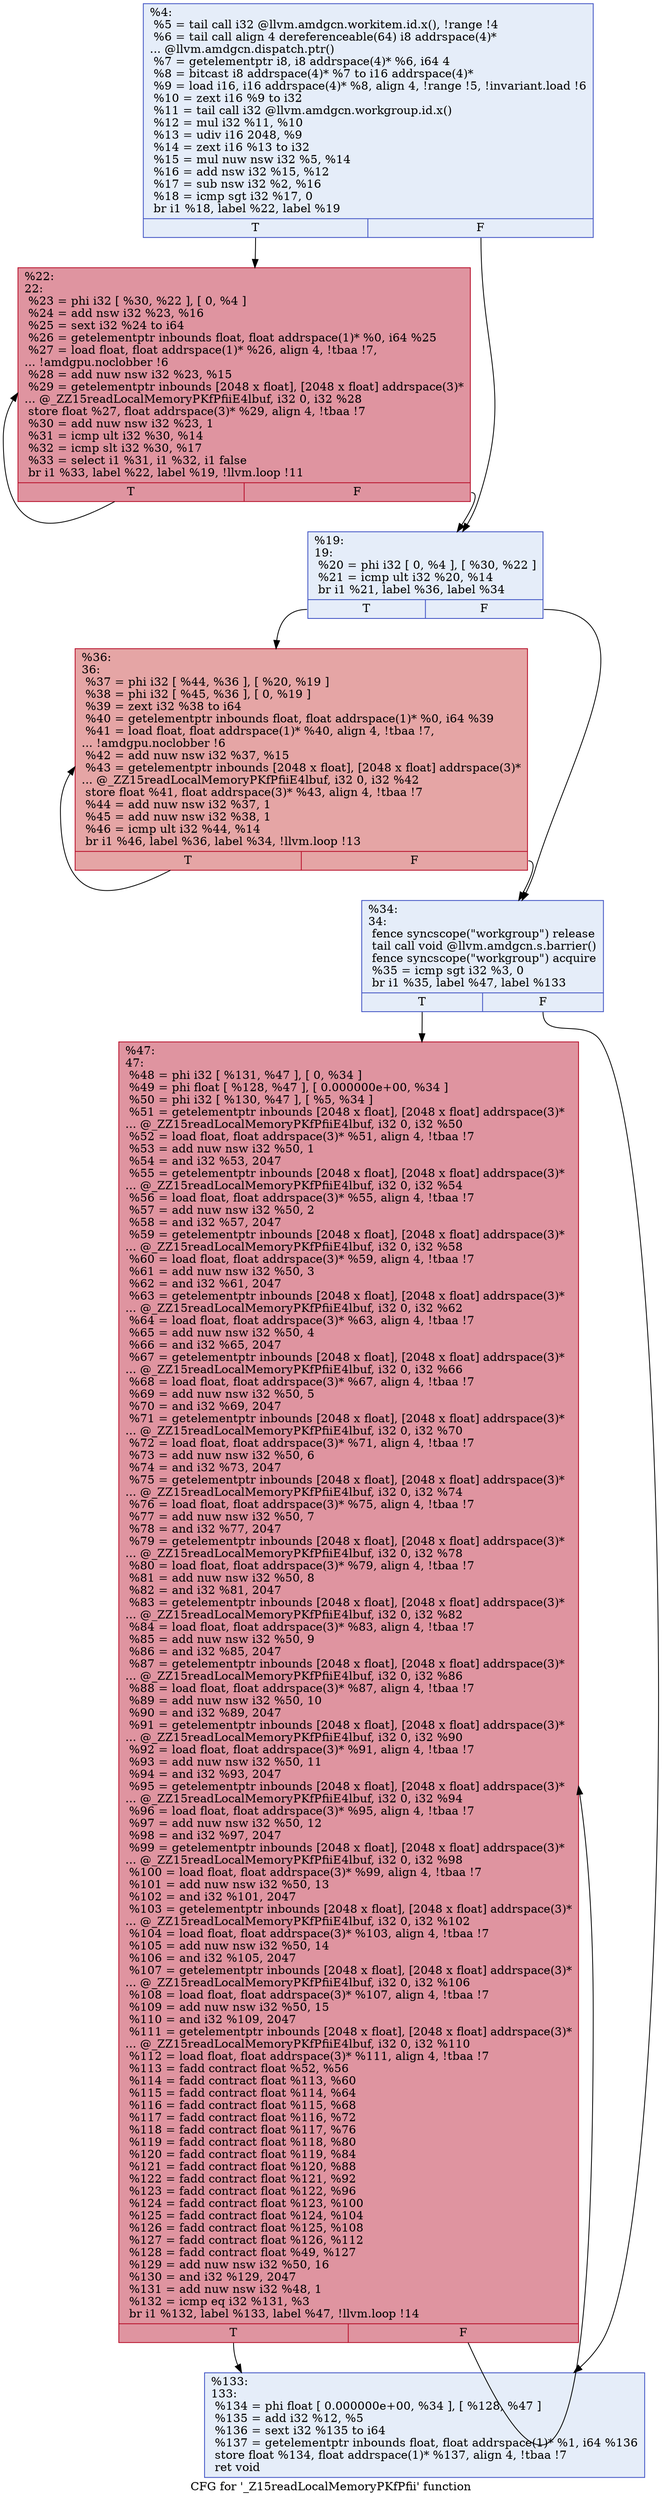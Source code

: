 digraph "CFG for '_Z15readLocalMemoryPKfPfii' function" {
	label="CFG for '_Z15readLocalMemoryPKfPfii' function";

	Node0x5f6b730 [shape=record,color="#3d50c3ff", style=filled, fillcolor="#c5d6f270",label="{%4:\l  %5 = tail call i32 @llvm.amdgcn.workitem.id.x(), !range !4\l  %6 = tail call align 4 dereferenceable(64) i8 addrspace(4)*\l... @llvm.amdgcn.dispatch.ptr()\l  %7 = getelementptr i8, i8 addrspace(4)* %6, i64 4\l  %8 = bitcast i8 addrspace(4)* %7 to i16 addrspace(4)*\l  %9 = load i16, i16 addrspace(4)* %8, align 4, !range !5, !invariant.load !6\l  %10 = zext i16 %9 to i32\l  %11 = tail call i32 @llvm.amdgcn.workgroup.id.x()\l  %12 = mul i32 %11, %10\l  %13 = udiv i16 2048, %9\l  %14 = zext i16 %13 to i32\l  %15 = mul nuw nsw i32 %5, %14\l  %16 = add nsw i32 %15, %12\l  %17 = sub nsw i32 %2, %16\l  %18 = icmp sgt i32 %17, 0\l  br i1 %18, label %22, label %19\l|{<s0>T|<s1>F}}"];
	Node0x5f6b730:s0 -> Node0x5f6d8d0;
	Node0x5f6b730:s1 -> Node0x5f6d960;
	Node0x5f6d960 [shape=record,color="#3d50c3ff", style=filled, fillcolor="#c5d6f270",label="{%19:\l19:                                               \l  %20 = phi i32 [ 0, %4 ], [ %30, %22 ]\l  %21 = icmp ult i32 %20, %14\l  br i1 %21, label %36, label %34\l|{<s0>T|<s1>F}}"];
	Node0x5f6d960:s0 -> Node0x5f6dc10;
	Node0x5f6d960:s1 -> Node0x5f6dca0;
	Node0x5f6d8d0 [shape=record,color="#b70d28ff", style=filled, fillcolor="#b70d2870",label="{%22:\l22:                                               \l  %23 = phi i32 [ %30, %22 ], [ 0, %4 ]\l  %24 = add nsw i32 %23, %16\l  %25 = sext i32 %24 to i64\l  %26 = getelementptr inbounds float, float addrspace(1)* %0, i64 %25\l  %27 = load float, float addrspace(1)* %26, align 4, !tbaa !7,\l... !amdgpu.noclobber !6\l  %28 = add nuw nsw i32 %23, %15\l  %29 = getelementptr inbounds [2048 x float], [2048 x float] addrspace(3)*\l... @_ZZ15readLocalMemoryPKfPfiiE4lbuf, i32 0, i32 %28\l  store float %27, float addrspace(3)* %29, align 4, !tbaa !7\l  %30 = add nuw nsw i32 %23, 1\l  %31 = icmp ult i32 %30, %14\l  %32 = icmp slt i32 %30, %17\l  %33 = select i1 %31, i1 %32, i1 false\l  br i1 %33, label %22, label %19, !llvm.loop !11\l|{<s0>T|<s1>F}}"];
	Node0x5f6d8d0:s0 -> Node0x5f6d8d0;
	Node0x5f6d8d0:s1 -> Node0x5f6d960;
	Node0x5f6dca0 [shape=record,color="#3d50c3ff", style=filled, fillcolor="#c5d6f270",label="{%34:\l34:                                               \l  fence syncscope(\"workgroup\") release\l  tail call void @llvm.amdgcn.s.barrier()\l  fence syncscope(\"workgroup\") acquire\l  %35 = icmp sgt i32 %3, 0\l  br i1 %35, label %47, label %133\l|{<s0>T|<s1>F}}"];
	Node0x5f6dca0:s0 -> Node0x5f6f960;
	Node0x5f6dca0:s1 -> Node0x5f6f9b0;
	Node0x5f6dc10 [shape=record,color="#b70d28ff", style=filled, fillcolor="#c5333470",label="{%36:\l36:                                               \l  %37 = phi i32 [ %44, %36 ], [ %20, %19 ]\l  %38 = phi i32 [ %45, %36 ], [ 0, %19 ]\l  %39 = zext i32 %38 to i64\l  %40 = getelementptr inbounds float, float addrspace(1)* %0, i64 %39\l  %41 = load float, float addrspace(1)* %40, align 4, !tbaa !7,\l... !amdgpu.noclobber !6\l  %42 = add nuw nsw i32 %37, %15\l  %43 = getelementptr inbounds [2048 x float], [2048 x float] addrspace(3)*\l... @_ZZ15readLocalMemoryPKfPfiiE4lbuf, i32 0, i32 %42\l  store float %41, float addrspace(3)* %43, align 4, !tbaa !7\l  %44 = add nuw nsw i32 %37, 1\l  %45 = add nuw nsw i32 %38, 1\l  %46 = icmp ult i32 %44, %14\l  br i1 %46, label %36, label %34, !llvm.loop !13\l|{<s0>T|<s1>F}}"];
	Node0x5f6dc10:s0 -> Node0x5f6dc10;
	Node0x5f6dc10:s1 -> Node0x5f6dca0;
	Node0x5f6f960 [shape=record,color="#b70d28ff", style=filled, fillcolor="#b70d2870",label="{%47:\l47:                                               \l  %48 = phi i32 [ %131, %47 ], [ 0, %34 ]\l  %49 = phi float [ %128, %47 ], [ 0.000000e+00, %34 ]\l  %50 = phi i32 [ %130, %47 ], [ %5, %34 ]\l  %51 = getelementptr inbounds [2048 x float], [2048 x float] addrspace(3)*\l... @_ZZ15readLocalMemoryPKfPfiiE4lbuf, i32 0, i32 %50\l  %52 = load float, float addrspace(3)* %51, align 4, !tbaa !7\l  %53 = add nuw nsw i32 %50, 1\l  %54 = and i32 %53, 2047\l  %55 = getelementptr inbounds [2048 x float], [2048 x float] addrspace(3)*\l... @_ZZ15readLocalMemoryPKfPfiiE4lbuf, i32 0, i32 %54\l  %56 = load float, float addrspace(3)* %55, align 4, !tbaa !7\l  %57 = add nuw nsw i32 %50, 2\l  %58 = and i32 %57, 2047\l  %59 = getelementptr inbounds [2048 x float], [2048 x float] addrspace(3)*\l... @_ZZ15readLocalMemoryPKfPfiiE4lbuf, i32 0, i32 %58\l  %60 = load float, float addrspace(3)* %59, align 4, !tbaa !7\l  %61 = add nuw nsw i32 %50, 3\l  %62 = and i32 %61, 2047\l  %63 = getelementptr inbounds [2048 x float], [2048 x float] addrspace(3)*\l... @_ZZ15readLocalMemoryPKfPfiiE4lbuf, i32 0, i32 %62\l  %64 = load float, float addrspace(3)* %63, align 4, !tbaa !7\l  %65 = add nuw nsw i32 %50, 4\l  %66 = and i32 %65, 2047\l  %67 = getelementptr inbounds [2048 x float], [2048 x float] addrspace(3)*\l... @_ZZ15readLocalMemoryPKfPfiiE4lbuf, i32 0, i32 %66\l  %68 = load float, float addrspace(3)* %67, align 4, !tbaa !7\l  %69 = add nuw nsw i32 %50, 5\l  %70 = and i32 %69, 2047\l  %71 = getelementptr inbounds [2048 x float], [2048 x float] addrspace(3)*\l... @_ZZ15readLocalMemoryPKfPfiiE4lbuf, i32 0, i32 %70\l  %72 = load float, float addrspace(3)* %71, align 4, !tbaa !7\l  %73 = add nuw nsw i32 %50, 6\l  %74 = and i32 %73, 2047\l  %75 = getelementptr inbounds [2048 x float], [2048 x float] addrspace(3)*\l... @_ZZ15readLocalMemoryPKfPfiiE4lbuf, i32 0, i32 %74\l  %76 = load float, float addrspace(3)* %75, align 4, !tbaa !7\l  %77 = add nuw nsw i32 %50, 7\l  %78 = and i32 %77, 2047\l  %79 = getelementptr inbounds [2048 x float], [2048 x float] addrspace(3)*\l... @_ZZ15readLocalMemoryPKfPfiiE4lbuf, i32 0, i32 %78\l  %80 = load float, float addrspace(3)* %79, align 4, !tbaa !7\l  %81 = add nuw nsw i32 %50, 8\l  %82 = and i32 %81, 2047\l  %83 = getelementptr inbounds [2048 x float], [2048 x float] addrspace(3)*\l... @_ZZ15readLocalMemoryPKfPfiiE4lbuf, i32 0, i32 %82\l  %84 = load float, float addrspace(3)* %83, align 4, !tbaa !7\l  %85 = add nuw nsw i32 %50, 9\l  %86 = and i32 %85, 2047\l  %87 = getelementptr inbounds [2048 x float], [2048 x float] addrspace(3)*\l... @_ZZ15readLocalMemoryPKfPfiiE4lbuf, i32 0, i32 %86\l  %88 = load float, float addrspace(3)* %87, align 4, !tbaa !7\l  %89 = add nuw nsw i32 %50, 10\l  %90 = and i32 %89, 2047\l  %91 = getelementptr inbounds [2048 x float], [2048 x float] addrspace(3)*\l... @_ZZ15readLocalMemoryPKfPfiiE4lbuf, i32 0, i32 %90\l  %92 = load float, float addrspace(3)* %91, align 4, !tbaa !7\l  %93 = add nuw nsw i32 %50, 11\l  %94 = and i32 %93, 2047\l  %95 = getelementptr inbounds [2048 x float], [2048 x float] addrspace(3)*\l... @_ZZ15readLocalMemoryPKfPfiiE4lbuf, i32 0, i32 %94\l  %96 = load float, float addrspace(3)* %95, align 4, !tbaa !7\l  %97 = add nuw nsw i32 %50, 12\l  %98 = and i32 %97, 2047\l  %99 = getelementptr inbounds [2048 x float], [2048 x float] addrspace(3)*\l... @_ZZ15readLocalMemoryPKfPfiiE4lbuf, i32 0, i32 %98\l  %100 = load float, float addrspace(3)* %99, align 4, !tbaa !7\l  %101 = add nuw nsw i32 %50, 13\l  %102 = and i32 %101, 2047\l  %103 = getelementptr inbounds [2048 x float], [2048 x float] addrspace(3)*\l... @_ZZ15readLocalMemoryPKfPfiiE4lbuf, i32 0, i32 %102\l  %104 = load float, float addrspace(3)* %103, align 4, !tbaa !7\l  %105 = add nuw nsw i32 %50, 14\l  %106 = and i32 %105, 2047\l  %107 = getelementptr inbounds [2048 x float], [2048 x float] addrspace(3)*\l... @_ZZ15readLocalMemoryPKfPfiiE4lbuf, i32 0, i32 %106\l  %108 = load float, float addrspace(3)* %107, align 4, !tbaa !7\l  %109 = add nuw nsw i32 %50, 15\l  %110 = and i32 %109, 2047\l  %111 = getelementptr inbounds [2048 x float], [2048 x float] addrspace(3)*\l... @_ZZ15readLocalMemoryPKfPfiiE4lbuf, i32 0, i32 %110\l  %112 = load float, float addrspace(3)* %111, align 4, !tbaa !7\l  %113 = fadd contract float %52, %56\l  %114 = fadd contract float %113, %60\l  %115 = fadd contract float %114, %64\l  %116 = fadd contract float %115, %68\l  %117 = fadd contract float %116, %72\l  %118 = fadd contract float %117, %76\l  %119 = fadd contract float %118, %80\l  %120 = fadd contract float %119, %84\l  %121 = fadd contract float %120, %88\l  %122 = fadd contract float %121, %92\l  %123 = fadd contract float %122, %96\l  %124 = fadd contract float %123, %100\l  %125 = fadd contract float %124, %104\l  %126 = fadd contract float %125, %108\l  %127 = fadd contract float %126, %112\l  %128 = fadd contract float %49, %127\l  %129 = add nuw nsw i32 %50, 16\l  %130 = and i32 %129, 2047\l  %131 = add nuw nsw i32 %48, 1\l  %132 = icmp eq i32 %131, %3\l  br i1 %132, label %133, label %47, !llvm.loop !14\l|{<s0>T|<s1>F}}"];
	Node0x5f6f960:s0 -> Node0x5f6f9b0;
	Node0x5f6f960:s1 -> Node0x5f6f960;
	Node0x5f6f9b0 [shape=record,color="#3d50c3ff", style=filled, fillcolor="#c5d6f270",label="{%133:\l133:                                              \l  %134 = phi float [ 0.000000e+00, %34 ], [ %128, %47 ]\l  %135 = add i32 %12, %5\l  %136 = sext i32 %135 to i64\l  %137 = getelementptr inbounds float, float addrspace(1)* %1, i64 %136\l  store float %134, float addrspace(1)* %137, align 4, !tbaa !7\l  ret void\l}"];
}
